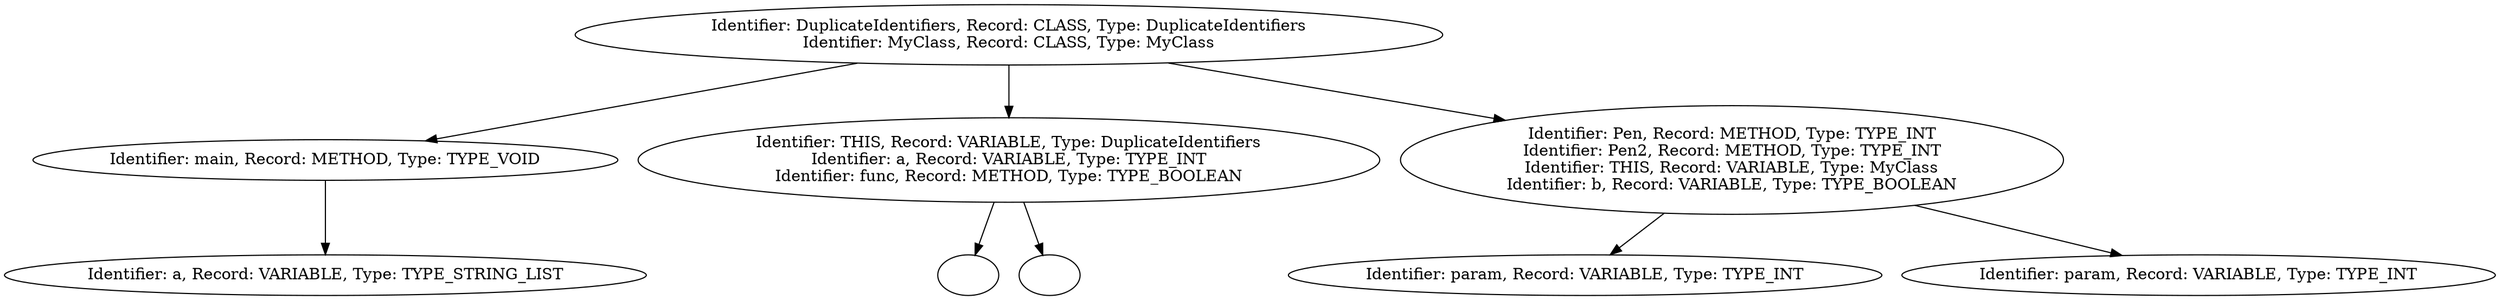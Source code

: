 digraph {
n0 [label="Identifier: DuplicateIdentifiers, Record: CLASS, Type: DuplicateIdentifiers\nIdentifier: MyClass, Record: CLASS, Type: MyClass\n"];
n1 [label="Identifier: main, Record: METHOD, Type: TYPE_VOID\n"];
n2 [label="Identifier: a, Record: VARIABLE, Type: TYPE_STRING_LIST\n"];
n1 -> n2
n0 -> n1
n3 [label="Identifier: THIS, Record: VARIABLE, Type: DuplicateIdentifiers\nIdentifier: a, Record: VARIABLE, Type: TYPE_INT\nIdentifier: func, Record: METHOD, Type: TYPE_BOOLEAN\n"];
n4 [label=""];
n3 -> n4
n5 [label=""];
n3 -> n5
n0 -> n3
n6 [label="Identifier: Pen, Record: METHOD, Type: TYPE_INT\nIdentifier: Pen2, Record: METHOD, Type: TYPE_INT\nIdentifier: THIS, Record: VARIABLE, Type: MyClass\nIdentifier: b, Record: VARIABLE, Type: TYPE_BOOLEAN\n"];
n7 [label="Identifier: param, Record: VARIABLE, Type: TYPE_INT\n"];
n6 -> n7
n8 [label="Identifier: param, Record: VARIABLE, Type: TYPE_INT\n"];
n6 -> n8
n0 -> n6
}
